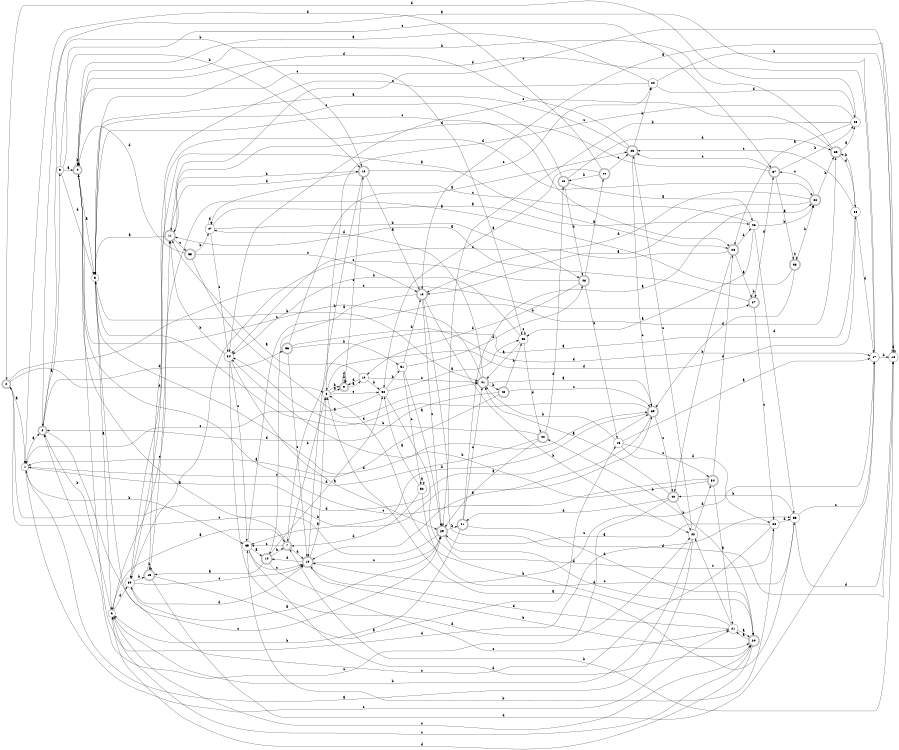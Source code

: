 digraph n46_3 {
__start0 [label="" shape="none"];

rankdir=LR;
size="8,5";

s0 [style="rounded,filled", color="black", fillcolor="white" shape="doublecircle", label="0"];
s1 [style="filled", color="black", fillcolor="white" shape="circle", label="1"];
s2 [style="rounded,filled", color="black", fillcolor="white" shape="doublecircle", label="2"];
s3 [style="filled", color="black", fillcolor="white" shape="circle", label="3"];
s4 [style="rounded,filled", color="black", fillcolor="white" shape="doublecircle", label="4"];
s5 [style="filled", color="black", fillcolor="white" shape="circle", label="5"];
s6 [style="filled", color="black", fillcolor="white" shape="circle", label="6"];
s7 [style="rounded,filled", color="black", fillcolor="white" shape="doublecircle", label="7"];
s8 [style="filled", color="black", fillcolor="white" shape="circle", label="8"];
s9 [style="rounded,filled", color="black", fillcolor="white" shape="doublecircle", label="9"];
s10 [style="filled", color="black", fillcolor="white" shape="circle", label="10"];
s11 [style="rounded,filled", color="black", fillcolor="white" shape="doublecircle", label="11"];
s12 [style="rounded,filled", color="black", fillcolor="white" shape="doublecircle", label="12"];
s13 [style="rounded,filled", color="black", fillcolor="white" shape="doublecircle", label="13"];
s14 [style="rounded,filled", color="black", fillcolor="white" shape="doublecircle", label="14"];
s15 [style="rounded,filled", color="black", fillcolor="white" shape="doublecircle", label="15"];
s16 [style="filled", color="black", fillcolor="white" shape="circle", label="16"];
s17 [style="filled", color="black", fillcolor="white" shape="circle", label="17"];
s18 [style="filled", color="black", fillcolor="white" shape="circle", label="18"];
s19 [style="rounded,filled", color="black", fillcolor="white" shape="doublecircle", label="19"];
s20 [style="rounded,filled", color="black", fillcolor="white" shape="doublecircle", label="20"];
s21 [style="filled", color="black", fillcolor="white" shape="circle", label="21"];
s22 [style="filled", color="black", fillcolor="white" shape="circle", label="22"];
s23 [style="rounded,filled", color="black", fillcolor="white" shape="doublecircle", label="23"];
s24 [style="filled", color="black", fillcolor="white" shape="circle", label="24"];
s25 [style="filled", color="black", fillcolor="white" shape="circle", label="25"];
s26 [style="rounded,filled", color="black", fillcolor="white" shape="doublecircle", label="26"];
s27 [style="rounded,filled", color="black", fillcolor="white" shape="doublecircle", label="27"];
s28 [style="filled", color="black", fillcolor="white" shape="circle", label="28"];
s29 [style="rounded,filled", color="black", fillcolor="white" shape="doublecircle", label="29"];
s30 [style="filled", color="black", fillcolor="white" shape="circle", label="30"];
s31 [style="rounded,filled", color="black", fillcolor="white" shape="doublecircle", label="31"];
s32 [style="rounded,filled", color="black", fillcolor="white" shape="doublecircle", label="32"];
s33 [style="rounded,filled", color="black", fillcolor="white" shape="doublecircle", label="33"];
s34 [style="filled", color="black", fillcolor="white" shape="circle", label="34"];
s35 [style="filled", color="black", fillcolor="white" shape="circle", label="35"];
s36 [style="filled", color="black", fillcolor="white" shape="circle", label="36"];
s37 [style="rounded,filled", color="black", fillcolor="white" shape="doublecircle", label="37"];
s38 [style="rounded,filled", color="black", fillcolor="white" shape="doublecircle", label="38"];
s39 [style="rounded,filled", color="black", fillcolor="white" shape="doublecircle", label="39"];
s40 [style="rounded,filled", color="black", fillcolor="white" shape="doublecircle", label="40"];
s41 [style="rounded,filled", color="black", fillcolor="white" shape="doublecircle", label="41"];
s42 [style="rounded,filled", color="black", fillcolor="white" shape="doublecircle", label="42"];
s43 [style="filled", color="black", fillcolor="white" shape="circle", label="43"];
s44 [style="rounded,filled", color="black", fillcolor="white" shape="doublecircle", label="44"];
s45 [style="rounded,filled", color="black", fillcolor="white" shape="doublecircle", label="45"];
s46 [style="filled", color="black", fillcolor="white" shape="circle", label="46"];
s47 [style="filled", color="black", fillcolor="white" shape="circle", label="47"];
s48 [style="rounded,filled", color="black", fillcolor="white" shape="doublecircle", label="48"];
s49 [style="rounded,filled", color="black", fillcolor="white" shape="doublecircle", label="49"];
s50 [style="filled", color="black", fillcolor="white" shape="circle", label="50"];
s51 [style="filled", color="black", fillcolor="white" shape="circle", label="51"];
s52 [style="filled", color="black", fillcolor="white" shape="circle", label="52"];
s53 [style="filled", color="black", fillcolor="white" shape="circle", label="53"];
s54 [style="rounded,filled", color="black", fillcolor="white" shape="doublecircle", label="54"];
s55 [style="rounded,filled", color="black", fillcolor="white" shape="doublecircle", label="55"];
s56 [style="rounded,filled", color="black", fillcolor="white" shape="doublecircle", label="56"];
s0 -> s1 [label="a"];
s0 -> s39 [label="b"];
s0 -> s27 [label="c"];
s0 -> s8 [label="d"];
s1 -> s2 [label="a"];
s1 -> s35 [label="b"];
s1 -> s21 [label="c"];
s1 -> s39 [label="d"];
s2 -> s3 [label="a"];
s2 -> s12 [label="b"];
s2 -> s29 [label="c"];
s2 -> s56 [label="d"];
s3 -> s4 [label="a"];
s3 -> s12 [label="b"];
s3 -> s37 [label="c"];
s3 -> s5 [label="d"];
s4 -> s5 [label="a"];
s4 -> s4 [label="b"];
s4 -> s43 [label="c"];
s4 -> s53 [label="d"];
s5 -> s6 [label="a"];
s5 -> s41 [label="b"];
s5 -> s26 [label="c"];
s5 -> s39 [label="d"];
s6 -> s7 [label="a"];
s6 -> s2 [label="b"];
s6 -> s20 [label="c"];
s6 -> s30 [label="d"];
s7 -> s4 [label="a"];
s7 -> s8 [label="b"];
s7 -> s35 [label="c"];
s7 -> s19 [label="d"];
s8 -> s9 [label="a"];
s8 -> s9 [label="b"];
s8 -> s50 [label="c"];
s8 -> s36 [label="d"];
s9 -> s10 [label="a"];
s9 -> s9 [label="b"];
s9 -> s12 [label="c"];
s9 -> s9 [label="d"];
s10 -> s11 [label="a"];
s10 -> s50 [label="b"];
s10 -> s41 [label="c"];
s10 -> s9 [label="d"];
s11 -> s5 [label="a"];
s11 -> s12 [label="b"];
s11 -> s55 [label="c"];
s11 -> s32 [label="d"];
s12 -> s13 [label="a"];
s12 -> s19 [label="b"];
s12 -> s24 [label="c"];
s12 -> s11 [label="d"];
s13 -> s14 [label="a"];
s13 -> s22 [label="b"];
s13 -> s29 [label="c"];
s13 -> s18 [label="d"];
s14 -> s15 [label="a"];
s14 -> s7 [label="b"];
s14 -> s21 [label="c"];
s14 -> s50 [label="d"];
s15 -> s16 [label="a"];
s15 -> s15 [label="b"];
s15 -> s11 [label="c"];
s15 -> s17 [label="d"];
s16 -> s17 [label="a"];
s16 -> s41 [label="b"];
s16 -> s54 [label="c"];
s16 -> s28 [label="d"];
s17 -> s2 [label="a"];
s17 -> s18 [label="b"];
s17 -> s19 [label="c"];
s17 -> s5 [label="d"];
s18 -> s13 [label="a"];
s18 -> s7 [label="b"];
s18 -> s11 [label="c"];
s18 -> s18 [label="d"];
s19 -> s8 [label="a"];
s19 -> s20 [label="b"];
s19 -> s29 [label="c"];
s19 -> s14 [label="d"];
s20 -> s21 [label="a"];
s20 -> s44 [label="b"];
s20 -> s6 [label="c"];
s20 -> s6 [label="d"];
s21 -> s20 [label="a"];
s21 -> s8 [label="b"];
s21 -> s22 [label="c"];
s21 -> s19 [label="d"];
s22 -> s1 [label="a"];
s22 -> s6 [label="b"];
s22 -> s23 [label="c"];
s22 -> s54 [label="d"];
s23 -> s5 [label="a"];
s23 -> s24 [label="b"];
s23 -> s39 [label="c"];
s23 -> s4 [label="d"];
s24 -> s4 [label="a"];
s24 -> s18 [label="b"];
s24 -> s15 [label="c"];
s24 -> s25 [label="d"];
s25 -> s26 [label="a"];
s25 -> s29 [label="b"];
s25 -> s8 [label="c"];
s25 -> s0 [label="d"];
s26 -> s27 [label="a"];
s26 -> s40 [label="b"];
s26 -> s34 [label="c"];
s26 -> s46 [label="d"];
s27 -> s11 [label="a"];
s27 -> s27 [label="b"];
s27 -> s28 [label="c"];
s27 -> s37 [label="d"];
s28 -> s29 [label="a"];
s28 -> s35 [label="b"];
s28 -> s5 [label="c"];
s28 -> s53 [label="d"];
s29 -> s30 [label="a"];
s29 -> s31 [label="b"];
s29 -> s0 [label="c"];
s29 -> s20 [label="d"];
s30 -> s26 [label="a"];
s30 -> s15 [label="b"];
s30 -> s19 [label="c"];
s30 -> s19 [label="d"];
s31 -> s32 [label="a"];
s31 -> s6 [label="b"];
s31 -> s41 [label="c"];
s31 -> s20 [label="d"];
s32 -> s13 [label="a"];
s32 -> s33 [label="b"];
s32 -> s37 [label="c"];
s32 -> s13 [label="d"];
s33 -> s25 [label="a"];
s33 -> s4 [label="b"];
s33 -> s34 [label="c"];
s33 -> s36 [label="d"];
s34 -> s29 [label="a"];
s34 -> s11 [label="b"];
s34 -> s35 [label="c"];
s34 -> s22 [label="d"];
s35 -> s14 [label="a"];
s35 -> s33 [label="b"];
s35 -> s19 [label="c"];
s35 -> s20 [label="d"];
s36 -> s7 [label="a"];
s36 -> s33 [label="b"];
s36 -> s23 [label="c"];
s36 -> s17 [label="d"];
s37 -> s38 [label="a"];
s37 -> s25 [label="b"];
s37 -> s23 [label="c"];
s37 -> s30 [label="d"];
s38 -> s6 [label="a"];
s38 -> s32 [label="b"];
s38 -> s38 [label="c"];
s38 -> s39 [label="d"];
s39 -> s19 [label="a"];
s39 -> s35 [label="b"];
s39 -> s40 [label="c"];
s39 -> s5 [label="d"];
s40 -> s41 [label="a"];
s40 -> s22 [label="b"];
s40 -> s2 [label="c"];
s40 -> s31 [label="d"];
s41 -> s39 [label="a"];
s41 -> s42 [label="b"];
s41 -> s4 [label="c"];
s41 -> s47 [label="d"];
s42 -> s1 [label="a"];
s42 -> s43 [label="b"];
s42 -> s39 [label="c"];
s42 -> s2 [label="d"];
s43 -> s41 [label="a"];
s43 -> s34 [label="b"];
s43 -> s43 [label="c"];
s43 -> s44 [label="d"];
s44 -> s29 [label="a"];
s44 -> s34 [label="b"];
s44 -> s1 [label="c"];
s44 -> s45 [label="d"];
s45 -> s46 [label="a"];
s45 -> s48 [label="b"];
s45 -> s5 [label="c"];
s45 -> s33 [label="d"];
s46 -> s43 [label="a"];
s46 -> s32 [label="b"];
s46 -> s47 [label="c"];
s46 -> s53 [label="d"];
s47 -> s46 [label="a"];
s47 -> s48 [label="b"];
s47 -> s34 [label="c"];
s47 -> s47 [label="d"];
s48 -> s49 [label="a"];
s48 -> s16 [label="b"];
s48 -> s30 [label="c"];
s48 -> s10 [label="d"];
s49 -> s50 [label="a"];
s49 -> s45 [label="b"];
s49 -> s23 [label="c"];
s49 -> s1 [label="d"];
s50 -> s43 [label="a"];
s50 -> s51 [label="b"];
s50 -> s1 [label="c"];
s50 -> s28 [label="d"];
s51 -> s29 [label="a"];
s51 -> s13 [label="b"];
s51 -> s52 [label="c"];
s51 -> s48 [label="d"];
s52 -> s50 [label="a"];
s52 -> s52 [label="b"];
s52 -> s53 [label="c"];
s52 -> s7 [label="d"];
s53 -> s8 [label="a"];
s53 -> s40 [label="b"];
s53 -> s17 [label="c"];
s53 -> s18 [label="d"];
s54 -> s21 [label="a"];
s54 -> s34 [label="b"];
s54 -> s4 [label="c"];
s54 -> s26 [label="d"];
s55 -> s41 [label="a"];
s55 -> s47 [label="b"];
s55 -> s13 [label="c"];
s55 -> s4 [label="d"];
s56 -> s23 [label="a"];
s56 -> s51 [label="b"];
s56 -> s19 [label="c"];
s56 -> s17 [label="d"];

}